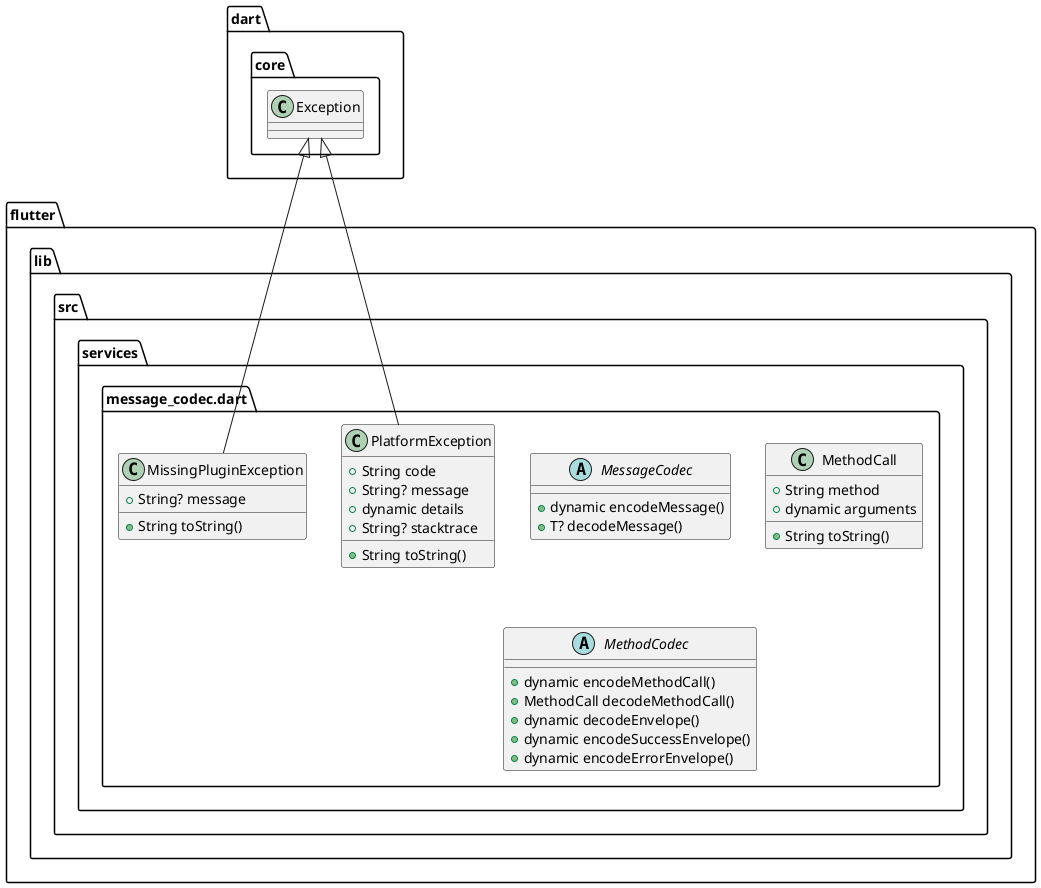 @startuml
set namespaceSeparator ::

abstract class "flutter::lib::src::services::message_codec.dart::MessageCodec" {
  +dynamic encodeMessage()
  +T? decodeMessage()
}

class "flutter::lib::src::services::message_codec.dart::MethodCall" {
  +String method
  +dynamic arguments
  +String toString()
}

abstract class "flutter::lib::src::services::message_codec.dart::MethodCodec" {
  +dynamic encodeMethodCall()
  +MethodCall decodeMethodCall()
  +dynamic decodeEnvelope()
  +dynamic encodeSuccessEnvelope()
  +dynamic encodeErrorEnvelope()
}

class "flutter::lib::src::services::message_codec.dart::PlatformException" {
  +String code
  +String? message
  +dynamic details
  +String? stacktrace
  +String toString()
}

"dart::core::Exception" <|-- "flutter::lib::src::services::message_codec.dart::PlatformException"

class "flutter::lib::src::services::message_codec.dart::MissingPluginException" {
  +String? message
  +String toString()
}

"dart::core::Exception" <|-- "flutter::lib::src::services::message_codec.dart::MissingPluginException"


@enduml